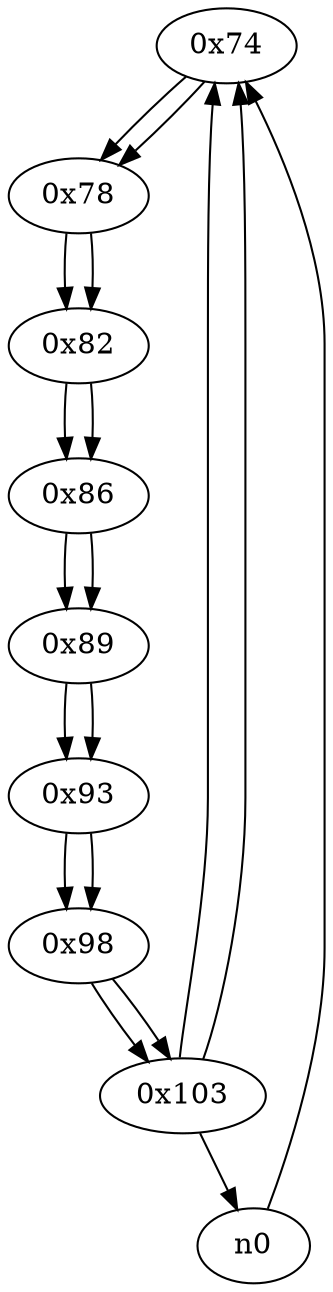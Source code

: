 digraph G{
/* nodes */
  n1 [label="0x74"]
  n2 [label="0x78"]
  n3 [label="0x82"]
  n4 [label="0x86"]
  n5 [label="0x89"]
  n6 [label="0x93"]
  n7 [label="0x98"]
  n8 [label="0x103"]
/* edges */
n1 -> n2;
n8 -> n1;
n0 -> n1;
n2 -> n3;
n1 -> n2;
n3 -> n4;
n2 -> n3;
n4 -> n5;
n3 -> n4;
n5 -> n6;
n4 -> n5;
n6 -> n7;
n5 -> n6;
n7 -> n8;
n6 -> n7;
n8 -> n1;
n8 -> n0;
n7 -> n8;
}
